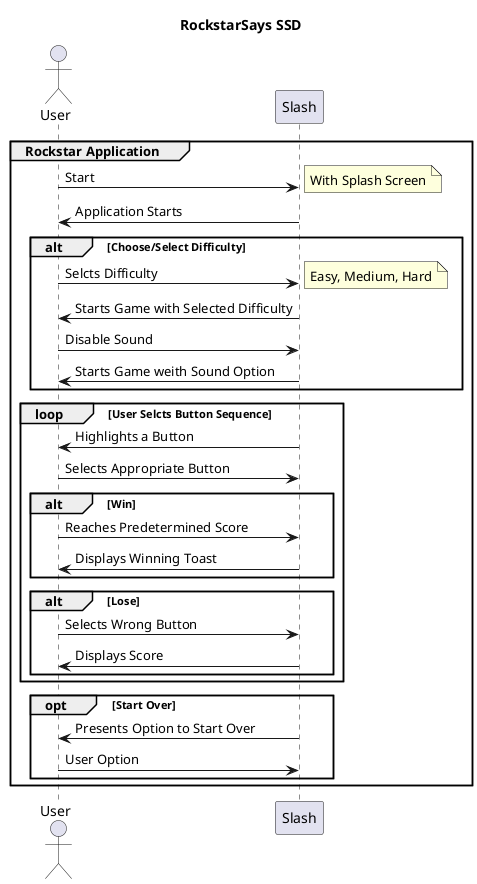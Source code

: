 @startuml

title RockstarSays SSD
actor User
participant Slash

group Rockstar Application
User -> Slash: Start
note right: With Splash Screen
User <- Slash: Application Starts

alt Choose/Select Difficulty
User -> Slash: Selcts Difficulty
note right: Easy, Medium, Hard
User <- Slash: Starts Game with Selected Difficulty
User -> Slash: Disable Sound
User <- Slash: Starts Game weith Sound Option
end

loop User Selcts Button Sequence
User <- Slash: Highlights a Button
User -> Slash: Selects Appropriate Button

alt Win
User -> Slash: Reaches Predetermined Score

User <- Slash: Displays Winning Toast
end

alt Lose
User -> Slash: Selects Wrong Button
User <- Slash: Displays Score
end

end

opt Start Over
User <- Slash: Presents Option to Start Over
User -> Slash: User Option
end

end

@enduml